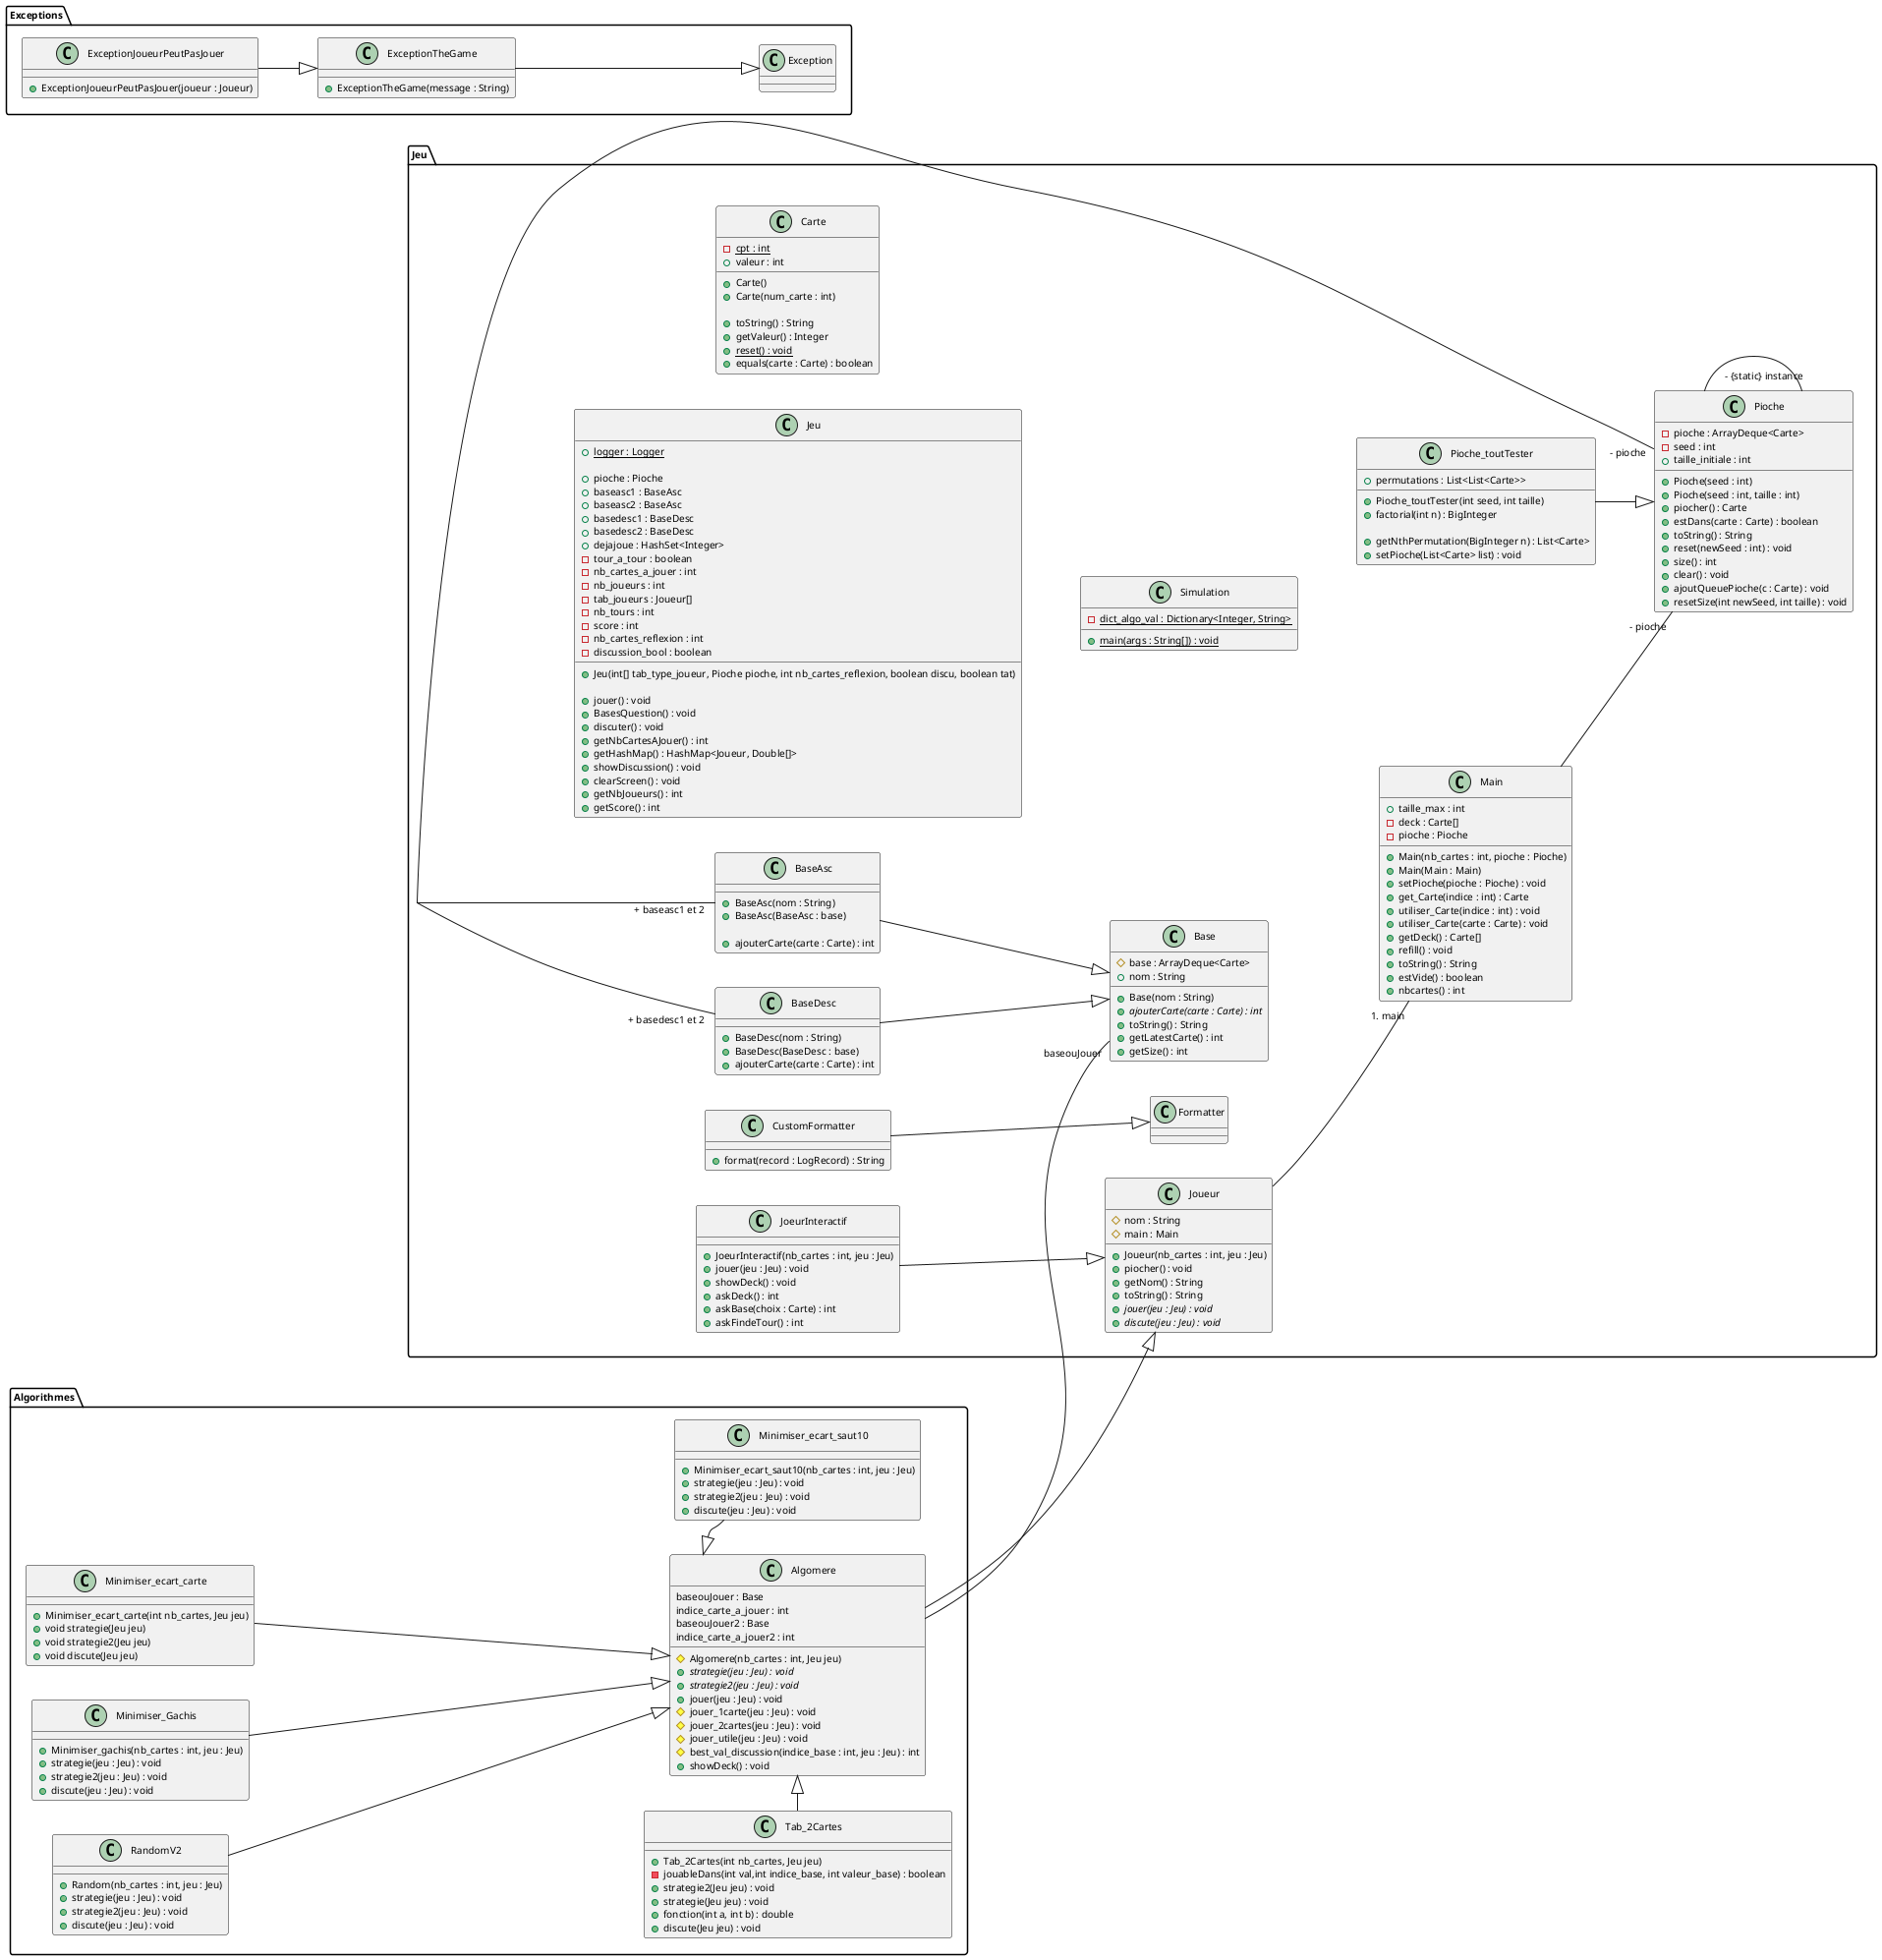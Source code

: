 @startuml
skinparam {
    defaultFontSize 10  // Ajustez ce nombre pour la taille de police souhaitée
}
package Jeu{

class JoeurInteractif{
+ JoeurInteractif(nb_cartes : int, jeu : Jeu)
+ jouer(jeu : Jeu) : void
+ showDeck() : void
+ askDeck() : int
+ askBase(choix : Carte) : int
+ askFindeTour() : int
}
JoeurInteractif --|> Joueur
class Jeu{
+ {static} logger : Logger

+ pioche : Pioche
+ baseasc1 : BaseAsc
+ baseasc2 : BaseAsc
+ basedesc1 : BaseDesc
+ basedesc2 : BaseDesc
+ dejajoue : HashSet<Integer>
- tour_a_tour : boolean
- nb_cartes_a_jouer : int
- nb_joueurs : int
- tab_joueurs : Joueur[]
- nb_tours : int
- score : int
- nb_cartes_reflexion : int
- discussion_bool : boolean

+ Jeu(int[] tab_type_joueur, Pioche pioche, int nb_cartes_reflexion, boolean discu, boolean tat)

+ jouer() : void 
+ BasesQuestion() : void
+ discuter() : void
+ getNbCartesAJouer() : int
+ getHashMap() : HashMap<Joueur, Double[]>
+ showDiscussion() : void
+ clearScreen() : void
+ getNbJoueurs() : int
+ getScore() : int
}


class Main{
+ taille_max : int
- deck : Carte[]
- pioche : Pioche
+ Main(nb_cartes : int, pioche : Pioche)
+ Main(Main : Main)
+ setPioche(pioche : Pioche) : void
+ get_Carte(indice : int) : Carte
+ utiliser_Carte(indice : int) : void
+ utiliser_Carte(carte : Carte) : void
+ getDeck() : Carte[]
+ refill() : void
+ toString() : String
+ estVide() : boolean
+ nbcartes() : int
}
class Carte{
- {static} cpt : int
+ valeur : int
+ Carte()
+ Carte(num_carte : int)

+ toString() : String
+ getValeur() : Integer
+ {static} reset() : void
+ equals(carte : Carte) : boolean
}

class BaseAsc{
+ BaseAsc(nom : String)
+ BaseAsc(BaseAsc : base)

+ ajouterCarte(carte : Carte) : int
}

BaseAsc --|> Base

class Simulation{
- {static} dict_algo_val : Dictionary<Integer, String>
+ {static} main(args : String[]) : void
}

class BaseDesc{
+ BaseDesc(nom : String)
+ BaseDesc(BaseDesc : base)
+ ajouterCarte(carte : Carte) : int
}

BaseDesc --|> Base

class Joueur{
# nom : String
# main : Main
+ Joueur(nb_cartes : int, jeu : Jeu)
+ piocher() : void
+ getNom() : String
+ toString() : String
+ {abstract} jouer(jeu : Jeu) : void
+ {abstract} discute(jeu : Jeu) : void
}
class Base{
# base : ArrayDeque<Carte>
+ nom : String
+ Base(nom : String)
+ {abstract} ajouterCarte(carte : Carte) : int
+ toString() : String
+ getLatestCarte() : int
+ getSize() : int
}

class Pioche{
- pioche : ArrayDeque<Carte>
- seed : int
+ taille_initiale : int

+ Pioche(seed : int)
+ Pioche(seed : int, taille : int)
+ piocher() : Carte
+ estDans(carte : Carte) : boolean
+ toString() : String
+ reset(newSeed : int) : void
+ size() : int
+ clear() : void
+ ajoutQueuePioche(c : Carte) : void
+ resetSize(int newSeed, int taille) : void


}

class Pioche_toutTester {
    +  permutations : List<List<Carte>> 

    + Pioche_toutTester(int seed, int taille)
    + factorial(int n) : BigInteger

    + getNthPermutation(BigInteger n) : List<Carte>
    + setPioche(List<Carte> list) : void
}


Pioche_toutTester --|> Pioche

class CustomFormatter{
+ format(record : LogRecord) : String
}
CustomFormatter --|> Formatter
}


package Algorithmes{

top to bottom direction


RandomV2 -[hidden]--> Tab_2Cartes
Minimiser_Gachis -[hidden]--> Tab_2Cartes
Minimiser_ecart_carte -[hidden]--> Tab_2Cartes

Algomere -[hidden]--> Minimiser_ecart_saut10

class Algomere{

baseouJouer : Base
indice_carte_a_jouer : int
baseouJouer2 : Base
indice_carte_a_jouer2 : int

# Algomere(nb_cartes : int, Jeu jeu)
+ {abstract} strategie(jeu : Jeu) : void
+ {abstract} strategie2(jeu : Jeu) : void
+ jouer(jeu : Jeu) : void
# jouer_1carte(jeu : Jeu) : void
# jouer_2cartes(jeu : Jeu) : void
# jouer_utile(jeu : Jeu) : void
# best_val_discussion(indice_base : int, jeu : Jeu) : int
+ showDeck() : void
}
Algomere --|> Joueur


class Minimiser_ecart_saut10{

+ Minimiser_ecart_saut10(nb_cartes : int, jeu : Jeu)
+ strategie(jeu : Jeu) : void
+ strategie2(jeu : Jeu) : void
+ discute(jeu : Jeu) : void
}

Minimiser_ecart_saut10 -|> Algomere



class Minimiser_ecart_carte {
        + Minimiser_ecart_carte(int nb_cartes, Jeu jeu)
        + void strategie(Jeu jeu)
        + void strategie2(Jeu jeu)
        + void discute(Jeu jeu)
    }
Minimiser_ecart_carte -|> Algomere

class Minimiser_Gachis{
    
+ Minimiser_gachis(nb_cartes : int, jeu : Jeu)
+ strategie(jeu : Jeu) : void
+ strategie2(jeu : Jeu) : void
+ discute(jeu : Jeu) : void
}
Minimiser_Gachis -|> Algomere


class RandomV2{
+ Random(nb_cartes : int, jeu : Jeu)
+ strategie(jeu : Jeu) : void
+ strategie2(jeu : Jeu) : void
+ discute(jeu : Jeu) : void
}

RandomV2 -|> Algomere




class Tab_2Cartes{
    + Tab_2Cartes(int nb_cartes, Jeu jeu)
    - jouableDans(int val,int indice_base, int valeur_base) : boolean
    + strategie2(Jeu jeu) : void
    + strategie(Jeu jeu) : void
    + fonction(int a, int b) : double
    + discute(Jeu jeu) : void
    
}
Tab_2Cartes -|> Algomere



}
package Exceptions{


    left to right direction

class ExceptionJoueurPeutPasJouer{
+ ExceptionJoueurPeutPasJouer(joueur : Joueur)
}
ExceptionJoueurPeutPasJouer --|> ExceptionTheGame

ExceptionTheGame --|> Exception

class ExceptionTheGame{
+ ExceptionTheGame(message : String)
}
}

Main--"- pioche" Pioche
Joueur--"# main" Main
Pioche--"- {static} instance" Pioche
Algomere--"baseouJouer" Base
Jeu--"- pioche" Pioche
Jeu--"+ baseasc1 et 2 " BaseAsc
Jeu--"+ basedesc1 et 2 " BaseDesc



@enduml